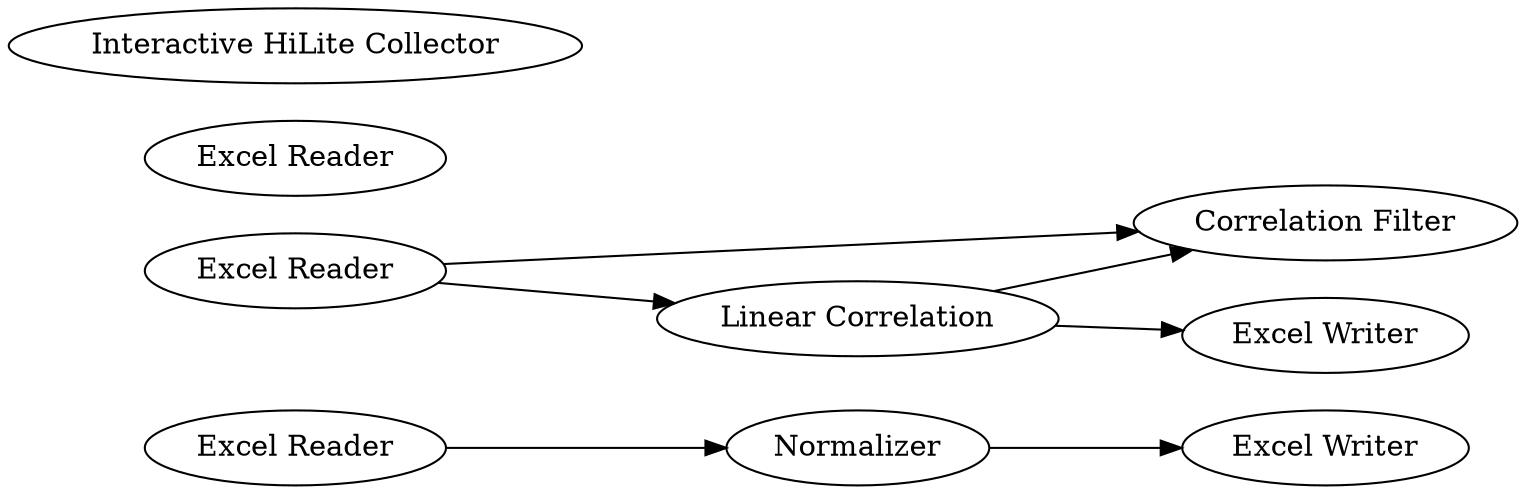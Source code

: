 digraph {
	1 [label="Excel Reader"]
	2 [label=Normalizer]
	3 [label="Excel Writer"]
	4 [label="Excel Reader"]
	5 [label="Linear Correlation"]
	6 [label="Correlation Filter"]
	7 [label="Excel Writer"]
	8 [label="Excel Reader"]
	9 [label="Interactive HiLite Collector"]
	1 -> 2
	2 -> 3
	4 -> 5
	4 -> 6
	5 -> 7
	5 -> 6
	rankdir=LR
}
